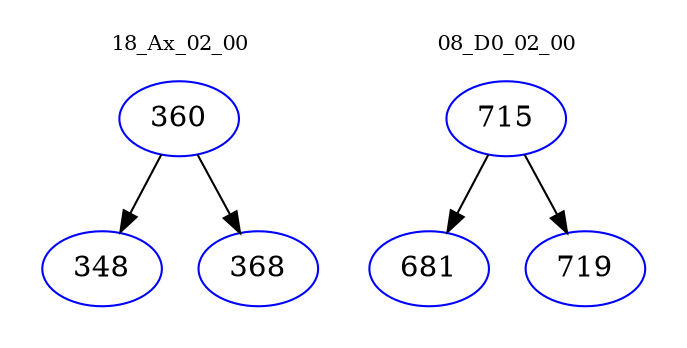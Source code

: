digraph{
subgraph cluster_0 {
color = white
label = "18_Ax_02_00";
fontsize=10;
T0_360 [label="360", color="blue"]
T0_360 -> T0_348 [color="black"]
T0_348 [label="348", color="blue"]
T0_360 -> T0_368 [color="black"]
T0_368 [label="368", color="blue"]
}
subgraph cluster_1 {
color = white
label = "08_D0_02_00";
fontsize=10;
T1_715 [label="715", color="blue"]
T1_715 -> T1_681 [color="black"]
T1_681 [label="681", color="blue"]
T1_715 -> T1_719 [color="black"]
T1_719 [label="719", color="blue"]
}
}
